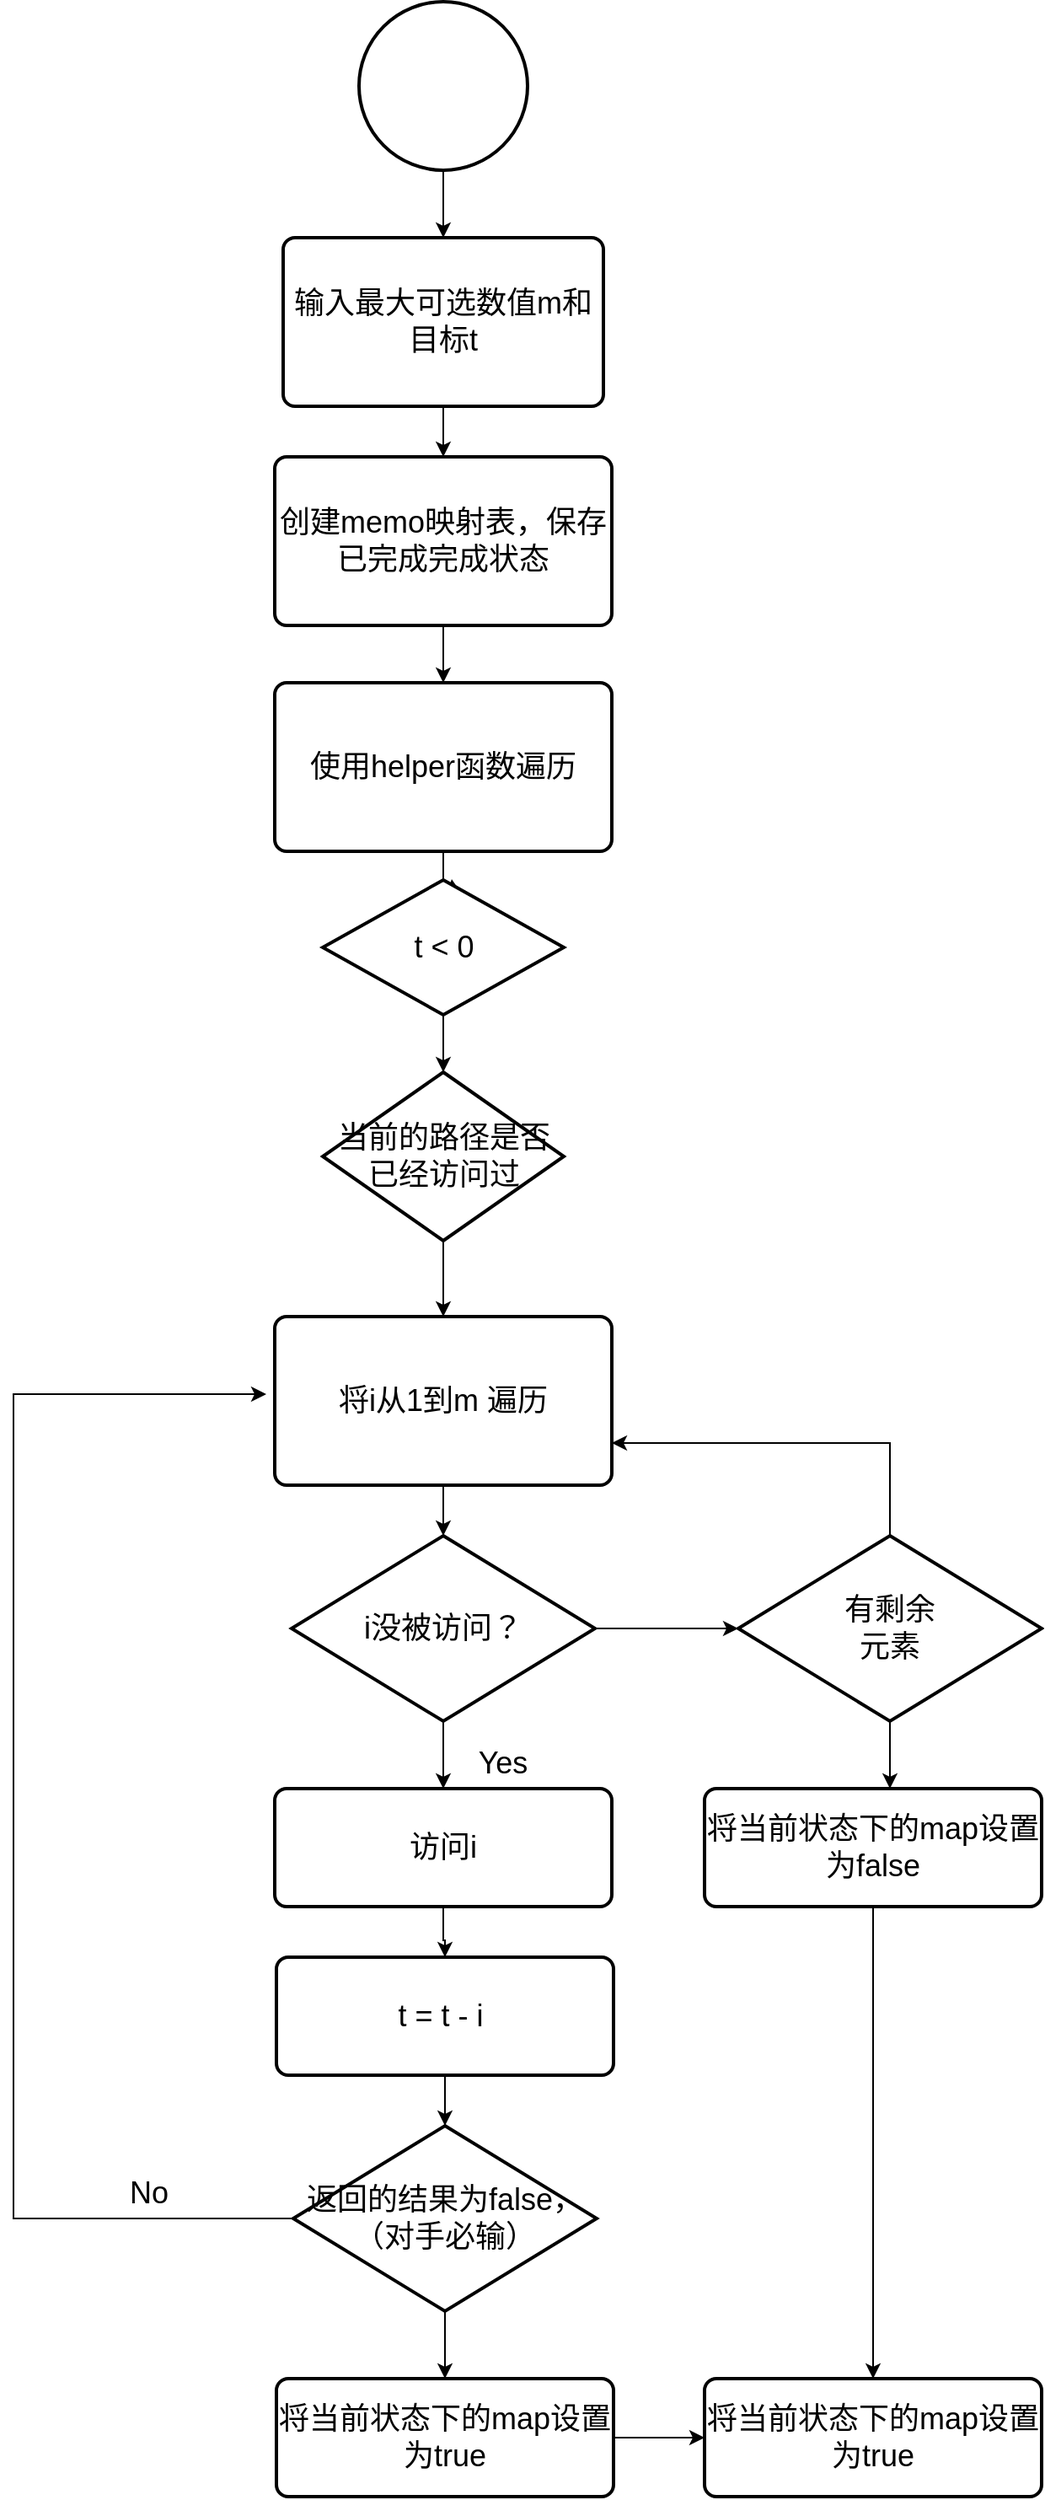 <mxfile version="11.0.1" type="device"><diagram id="WdTdbIfK6MsiJMFYXrHb" name="Page-1"><mxGraphModel dx="1422" dy="764" grid="1" gridSize="10" guides="1" tooltips="1" connect="1" arrows="1" fold="1" page="1" pageScale="1" pageWidth="827" pageHeight="1169" math="0" shadow="0"><root><mxCell id="0"/><mxCell id="1" parent="0"/><mxCell id="awud-LGLomAi9jIgsgxH-3" value="" style="edgeStyle=orthogonalEdgeStyle;rounded=0;orthogonalLoop=1;jettySize=auto;html=1;fontSize=18;" edge="1" parent="1" source="awud-LGLomAi9jIgsgxH-1" target="awud-LGLomAi9jIgsgxH-2"><mxGeometry relative="1" as="geometry"/></mxCell><mxCell id="awud-LGLomAi9jIgsgxH-1" value="" style="strokeWidth=2;html=1;shape=mxgraph.flowchart.start_2;whiteSpace=wrap;" vertex="1" parent="1"><mxGeometry x="255" y="80" width="100" height="100" as="geometry"/></mxCell><mxCell id="awud-LGLomAi9jIgsgxH-5" value="" style="edgeStyle=orthogonalEdgeStyle;rounded=0;orthogonalLoop=1;jettySize=auto;html=1;fontSize=18;" edge="1" parent="1" source="awud-LGLomAi9jIgsgxH-2" target="awud-LGLomAi9jIgsgxH-4"><mxGeometry relative="1" as="geometry"/></mxCell><mxCell id="awud-LGLomAi9jIgsgxH-2" value="输入最大可选数值m和目标t" style="rounded=1;whiteSpace=wrap;html=1;absoluteArcSize=1;arcSize=14;strokeWidth=2;fontSize=18;" vertex="1" parent="1"><mxGeometry x="210" y="220" width="190" height="100" as="geometry"/></mxCell><mxCell id="awud-LGLomAi9jIgsgxH-7" value="" style="edgeStyle=orthogonalEdgeStyle;rounded=0;orthogonalLoop=1;jettySize=auto;html=1;fontSize=18;" edge="1" parent="1" source="awud-LGLomAi9jIgsgxH-4" target="awud-LGLomAi9jIgsgxH-6"><mxGeometry relative="1" as="geometry"/></mxCell><mxCell id="awud-LGLomAi9jIgsgxH-4" value="创建memo映射表，保存已完成完成状态" style="rounded=1;whiteSpace=wrap;html=1;absoluteArcSize=1;arcSize=14;strokeWidth=2;fontSize=18;" vertex="1" parent="1"><mxGeometry x="205" y="350" width="200" height="100" as="geometry"/></mxCell><mxCell id="awud-LGLomAi9jIgsgxH-36" value="" style="edgeStyle=orthogonalEdgeStyle;rounded=0;orthogonalLoop=1;jettySize=auto;html=1;fontSize=18;" edge="1" parent="1" source="awud-LGLomAi9jIgsgxH-6"><mxGeometry relative="1" as="geometry"><mxPoint x="310" y="600.5" as="targetPoint"/></mxGeometry></mxCell><mxCell id="awud-LGLomAi9jIgsgxH-6" value="使用helper函数遍历" style="rounded=1;whiteSpace=wrap;html=1;absoluteArcSize=1;arcSize=14;strokeWidth=2;fontSize=18;" vertex="1" parent="1"><mxGeometry x="205" y="484" width="200" height="100" as="geometry"/></mxCell><mxCell id="awud-LGLomAi9jIgsgxH-39" value="" style="edgeStyle=orthogonalEdgeStyle;rounded=0;orthogonalLoop=1;jettySize=auto;html=1;fontSize=18;" edge="1" parent="1" source="awud-LGLomAi9jIgsgxH-10" target="awud-LGLomAi9jIgsgxH-14"><mxGeometry relative="1" as="geometry"/></mxCell><mxCell id="awud-LGLomAi9jIgsgxH-10" value="当前的路径是否已经访问过" style="strokeWidth=2;html=1;shape=mxgraph.flowchart.decision;whiteSpace=wrap;rounded=1;fontSize=18;" vertex="1" parent="1"><mxGeometry x="233.5" y="715" width="143" height="100" as="geometry"/></mxCell><mxCell id="awud-LGLomAi9jIgsgxH-19" value="" style="edgeStyle=orthogonalEdgeStyle;rounded=0;orthogonalLoop=1;jettySize=auto;html=1;fontSize=18;" edge="1" parent="1" source="awud-LGLomAi9jIgsgxH-14" target="awud-LGLomAi9jIgsgxH-17"><mxGeometry relative="1" as="geometry"/></mxCell><mxCell id="awud-LGLomAi9jIgsgxH-14" value="将i从1到m 遍历" style="rounded=1;whiteSpace=wrap;html=1;absoluteArcSize=1;arcSize=14;strokeWidth=2;fontSize=18;" vertex="1" parent="1"><mxGeometry x="205" y="860" width="200" height="100" as="geometry"/></mxCell><mxCell id="awud-LGLomAi9jIgsgxH-24" value="" style="edgeStyle=orthogonalEdgeStyle;rounded=0;orthogonalLoop=1;jettySize=auto;html=1;fontSize=18;" edge="1" parent="1" source="awud-LGLomAi9jIgsgxH-17" target="awud-LGLomAi9jIgsgxH-22"><mxGeometry relative="1" as="geometry"/></mxCell><mxCell id="awud-LGLomAi9jIgsgxH-33" value="" style="edgeStyle=orthogonalEdgeStyle;rounded=0;orthogonalLoop=1;jettySize=auto;html=1;fontSize=18;" edge="1" parent="1" source="awud-LGLomAi9jIgsgxH-17" target="awud-LGLomAi9jIgsgxH-32"><mxGeometry relative="1" as="geometry"/></mxCell><mxCell id="awud-LGLomAi9jIgsgxH-17" value="i没被访问？" style="strokeWidth=2;html=1;shape=mxgraph.flowchart.decision;whiteSpace=wrap;rounded=1;fontSize=18;" vertex="1" parent="1"><mxGeometry x="215" y="990" width="180" height="110" as="geometry"/></mxCell><mxCell id="awud-LGLomAi9jIgsgxH-34" style="edgeStyle=orthogonalEdgeStyle;rounded=0;orthogonalLoop=1;jettySize=auto;html=1;entryX=1;entryY=0.75;entryDx=0;entryDy=0;fontSize=18;" edge="1" parent="1" source="awud-LGLomAi9jIgsgxH-32" target="awud-LGLomAi9jIgsgxH-14"><mxGeometry relative="1" as="geometry"><Array as="points"><mxPoint x="570" y="935"/></Array></mxGeometry></mxCell><mxCell id="awud-LGLomAi9jIgsgxH-51" value="" style="edgeStyle=orthogonalEdgeStyle;rounded=0;orthogonalLoop=1;jettySize=auto;html=1;fontSize=18;" edge="1" parent="1" source="awud-LGLomAi9jIgsgxH-32"><mxGeometry relative="1" as="geometry"><mxPoint x="570" y="1140" as="targetPoint"/></mxGeometry></mxCell><mxCell id="awud-LGLomAi9jIgsgxH-32" value="有剩余&lt;br&gt;元素" style="strokeWidth=2;html=1;shape=mxgraph.flowchart.decision;whiteSpace=wrap;rounded=1;fontSize=18;" vertex="1" parent="1"><mxGeometry x="480" y="990" width="180" height="110" as="geometry"/></mxCell><mxCell id="awud-LGLomAi9jIgsgxH-26" value="" style="edgeStyle=orthogonalEdgeStyle;rounded=0;orthogonalLoop=1;jettySize=auto;html=1;fontSize=18;" edge="1" parent="1" source="awud-LGLomAi9jIgsgxH-22" target="awud-LGLomAi9jIgsgxH-25"><mxGeometry relative="1" as="geometry"/></mxCell><mxCell id="awud-LGLomAi9jIgsgxH-22" value="访问i" style="rounded=1;whiteSpace=wrap;html=1;absoluteArcSize=1;arcSize=14;strokeWidth=2;fontSize=18;" vertex="1" parent="1"><mxGeometry x="205" y="1140" width="200" height="70" as="geometry"/></mxCell><mxCell id="awud-LGLomAi9jIgsgxH-42" value="" style="edgeStyle=orthogonalEdgeStyle;rounded=0;orthogonalLoop=1;jettySize=auto;html=1;fontSize=18;" edge="1" parent="1" source="awud-LGLomAi9jIgsgxH-25" target="awud-LGLomAi9jIgsgxH-41"><mxGeometry relative="1" as="geometry"/></mxCell><mxCell id="awud-LGLomAi9jIgsgxH-25" value="t = t - i&amp;nbsp;" style="rounded=1;whiteSpace=wrap;html=1;absoluteArcSize=1;arcSize=14;strokeWidth=2;fontSize=18;" vertex="1" parent="1"><mxGeometry x="206" y="1240" width="200" height="70" as="geometry"/></mxCell><mxCell id="awud-LGLomAi9jIgsgxH-31" value="Yes" style="text;html=1;resizable=0;autosize=1;align=center;verticalAlign=middle;points=[];fillColor=none;strokeColor=none;rounded=0;fontSize=18;" vertex="1" parent="1"><mxGeometry x="320" y="1110" width="40" height="30" as="geometry"/></mxCell><mxCell id="awud-LGLomAi9jIgsgxH-40" value="" style="edgeStyle=orthogonalEdgeStyle;rounded=0;orthogonalLoop=1;jettySize=auto;html=1;fontSize=18;" edge="1" parent="1" source="awud-LGLomAi9jIgsgxH-37" target="awud-LGLomAi9jIgsgxH-10"><mxGeometry relative="1" as="geometry"/></mxCell><mxCell id="awud-LGLomAi9jIgsgxH-37" value="t &amp;lt; 0" style="strokeWidth=2;html=1;shape=mxgraph.flowchart.decision;whiteSpace=wrap;rounded=1;fontSize=18;" vertex="1" parent="1"><mxGeometry x="233.5" y="601" width="143" height="80" as="geometry"/></mxCell><mxCell id="awud-LGLomAi9jIgsgxH-49" value="" style="edgeStyle=orthogonalEdgeStyle;rounded=0;orthogonalLoop=1;jettySize=auto;html=1;fontSize=18;" edge="1" parent="1" source="awud-LGLomAi9jIgsgxH-41"><mxGeometry relative="1" as="geometry"><mxPoint x="200" y="906" as="targetPoint"/><Array as="points"><mxPoint x="50" y="1395"/><mxPoint x="50" y="906"/></Array></mxGeometry></mxCell><mxCell id="awud-LGLomAi9jIgsgxH-55" value="" style="edgeStyle=orthogonalEdgeStyle;rounded=0;orthogonalLoop=1;jettySize=auto;html=1;fontSize=18;" edge="1" parent="1" source="awud-LGLomAi9jIgsgxH-41" target="awud-LGLomAi9jIgsgxH-53"><mxGeometry relative="1" as="geometry"/></mxCell><mxCell id="awud-LGLomAi9jIgsgxH-41" value="返回的结果为false，（对手必输）" style="strokeWidth=2;html=1;shape=mxgraph.flowchart.decision;whiteSpace=wrap;rounded=1;fontSize=18;" vertex="1" parent="1"><mxGeometry x="216" y="1340" width="180" height="110" as="geometry"/></mxCell><mxCell id="awud-LGLomAi9jIgsgxH-46" value="No" style="text;html=1;resizable=0;autosize=1;align=center;verticalAlign=middle;points=[];fillColor=none;strokeColor=none;rounded=0;fontSize=18;" vertex="1" parent="1"><mxGeometry x="110" y="1365" width="40" height="30" as="geometry"/></mxCell><mxCell id="awud-LGLomAi9jIgsgxH-59" value="" style="edgeStyle=orthogonalEdgeStyle;rounded=0;orthogonalLoop=1;jettySize=auto;html=1;fontSize=18;" edge="1" parent="1" source="awud-LGLomAi9jIgsgxH-52" target="awud-LGLomAi9jIgsgxH-56"><mxGeometry relative="1" as="geometry"><mxPoint x="560" y="1290" as="targetPoint"/></mxGeometry></mxCell><mxCell id="awud-LGLomAi9jIgsgxH-52" value="将当前状态下的map设置为false" style="rounded=1;whiteSpace=wrap;html=1;absoluteArcSize=1;arcSize=14;strokeWidth=2;fontSize=18;" vertex="1" parent="1"><mxGeometry x="460" y="1140" width="200" height="70" as="geometry"/></mxCell><mxCell id="awud-LGLomAi9jIgsgxH-57" value="" style="edgeStyle=orthogonalEdgeStyle;rounded=0;orthogonalLoop=1;jettySize=auto;html=1;fontSize=18;" edge="1" parent="1" source="awud-LGLomAi9jIgsgxH-53" target="awud-LGLomAi9jIgsgxH-56"><mxGeometry relative="1" as="geometry"/></mxCell><mxCell id="awud-LGLomAi9jIgsgxH-53" value="将当前状态下的map设置为true" style="rounded=1;whiteSpace=wrap;html=1;absoluteArcSize=1;arcSize=14;strokeWidth=2;fontSize=18;" vertex="1" parent="1"><mxGeometry x="206" y="1490" width="200" height="70" as="geometry"/></mxCell><mxCell id="awud-LGLomAi9jIgsgxH-56" value="将当前状态下的map设置为true" style="rounded=1;whiteSpace=wrap;html=1;absoluteArcSize=1;arcSize=14;strokeWidth=2;fontSize=18;" vertex="1" parent="1"><mxGeometry x="460" y="1490" width="200" height="70" as="geometry"/></mxCell></root></mxGraphModel></diagram></mxfile>